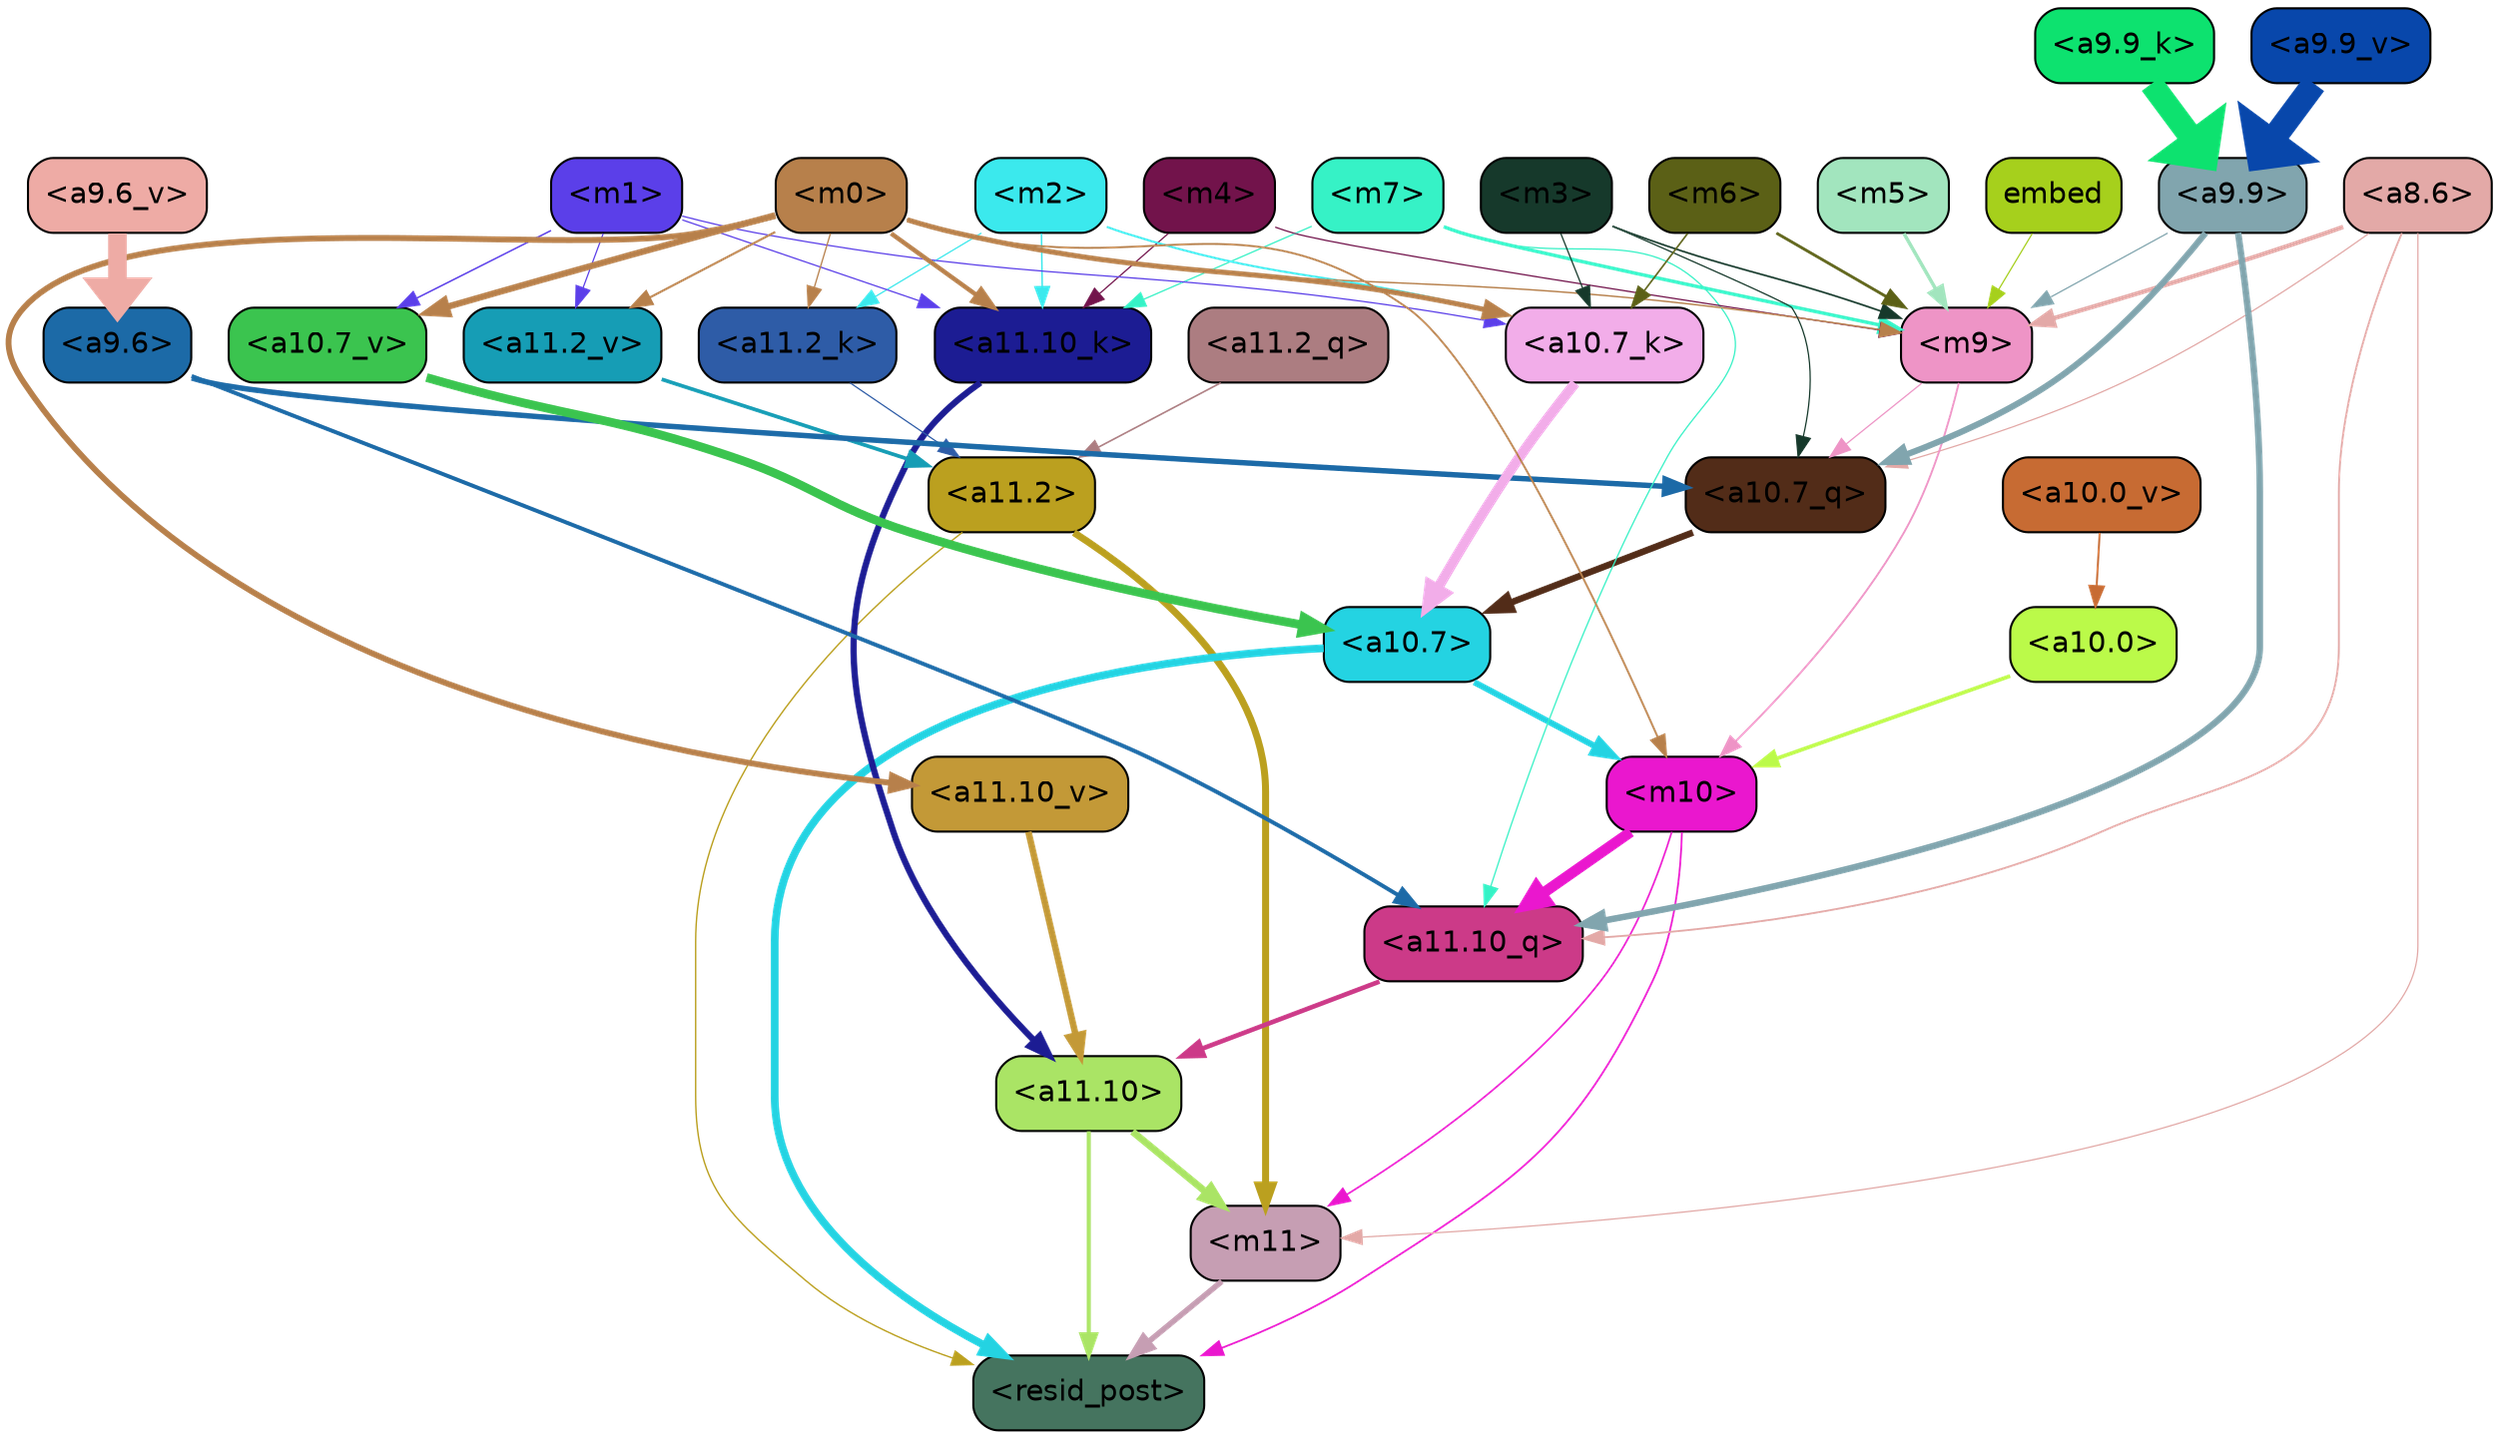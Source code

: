 strict digraph "" {
	graph [bgcolor=transparent,
		layout=dot,
		overlap=false,
		splines=true
	];
	"<m11>"	[color=black,
		fillcolor="#c69eb3",
		fontname=Helvetica,
		shape=box,
		style="filled, rounded"];
	"<resid_post>"	[color=black,
		fillcolor="#45745f",
		fontname=Helvetica,
		shape=box,
		style="filled, rounded"];
	"<m11>" -> "<resid_post>"	[color="#c69eb3",
		penwidth=2.702841281890869];
	"<a11.10>"	[color=black,
		fillcolor="#aae465",
		fontname=Helvetica,
		shape=box,
		style="filled, rounded"];
	"<a11.10>" -> "<m11>"	[color="#aae465",
		penwidth=3.3565988540649414];
	"<a11.10>" -> "<resid_post>"	[color="#aae465",
		penwidth=1.9347846508026123];
	"<a11.2>"	[color=black,
		fillcolor="#bba01f",
		fontname=Helvetica,
		shape=box,
		style="filled, rounded"];
	"<a11.2>" -> "<m11>"	[color="#bba01f",
		penwidth=3.357710838317871];
	"<a11.2>" -> "<resid_post>"	[color="#bba01f",
		penwidth=0.6756799221038818];
	"<m10>"	[color=black,
		fillcolor="#ea17ce",
		fontname=Helvetica,
		shape=box,
		style="filled, rounded"];
	"<m10>" -> "<m11>"	[color="#ea17ce",
		penwidth=0.7995781898498535];
	"<m10>" -> "<resid_post>"	[color="#ea17ce",
		penwidth=0.84842848777771];
	"<a11.10_q>"	[color=black,
		fillcolor="#cc3a88",
		fontname=Helvetica,
		shape=box,
		style="filled, rounded"];
	"<m10>" -> "<a11.10_q>"	[color="#ea17ce",
		penwidth=5.131217956542969];
	"<a10.7>"	[color=black,
		fillcolor="#24d3e2",
		fontname=Helvetica,
		shape=box,
		style="filled, rounded"];
	"<a10.7>" -> "<resid_post>"	[color="#24d3e2",
		penwidth=3.701959013938904];
	"<a10.7>" -> "<m10>"	[color="#24d3e2",
		penwidth=2.9233598709106445];
	"<a8.6>"	[color=black,
		fillcolor="#e3a9a7",
		fontname=Helvetica,
		shape=box,
		style="filled, rounded"];
	"<a8.6>" -> "<m11>"	[color="#e3a9a7",
		penwidth=0.6];
	"<a8.6>" -> "<a11.10_q>"	[color="#e3a9a7",
		penwidth=0.8920164108276367];
	"<m9>"	[color=black,
		fillcolor="#ee94c6",
		fontname=Helvetica,
		shape=box,
		style="filled, rounded"];
	"<a8.6>" -> "<m9>"	[color="#e3a9a7",
		penwidth=2.0895538330078125];
	"<a10.7_q>"	[color=black,
		fillcolor="#522c18",
		fontname=Helvetica,
		shape=box,
		style="filled, rounded"];
	"<a8.6>" -> "<a10.7_q>"	[color="#e3a9a7",
		penwidth=0.6];
	"<a11.10_q>" -> "<a11.10>"	[color="#cc3a88",
		penwidth=2.230653762817383];
	"<a11.2_q>"	[color=black,
		fillcolor="#ac7d81",
		fontname=Helvetica,
		shape=box,
		style="filled, rounded"];
	"<a11.2_q>" -> "<a11.2>"	[color="#ac7d81",
		penwidth=0.7805061340332031];
	"<a11.10_k>"	[color=black,
		fillcolor="#1c1c93",
		fontname=Helvetica,
		shape=box,
		style="filled, rounded"];
	"<a11.10_k>" -> "<a11.10>"	[color="#1c1c93",
		penwidth=3.010073661804199];
	"<a11.2_k>"	[color=black,
		fillcolor="#2e5ca7",
		fontname=Helvetica,
		shape=box,
		style="filled, rounded"];
	"<a11.2_k>" -> "<a11.2>"	[color="#2e5ca7",
		penwidth=0.6];
	"<a11.10_v>"	[color=black,
		fillcolor="#c39937",
		fontname=Helvetica,
		shape=box,
		style="filled, rounded"];
	"<a11.10_v>" -> "<a11.10>"	[color="#c39937",
		penwidth=3.0961761474609375];
	"<a11.2_v>"	[color=black,
		fillcolor="#169db5",
		fontname=Helvetica,
		shape=box,
		style="filled, rounded"];
	"<a11.2_v>" -> "<a11.2>"	[color="#169db5",
		penwidth=1.7951231002807617];
	"<a9.9>"	[color=black,
		fillcolor="#81a5ae",
		fontname=Helvetica,
		shape=box,
		style="filled, rounded"];
	"<a9.9>" -> "<a11.10_q>"	[color="#81a5ae",
		penwidth=3.086172103881836];
	"<a9.9>" -> "<m9>"	[color="#81a5ae",
		penwidth=0.6];
	"<a9.9>" -> "<a10.7_q>"	[color="#81a5ae",
		penwidth=2.9829912185668945];
	"<a9.6>"	[color=black,
		fillcolor="#1c6aa7",
		fontname=Helvetica,
		shape=box,
		style="filled, rounded"];
	"<a9.6>" -> "<a11.10_q>"	[color="#1c6aa7",
		penwidth=1.9188203811645508];
	"<a9.6>" -> "<a10.7_q>"	[color="#1c6aa7",
		penwidth=2.6223926544189453];
	"<m7>"	[color=black,
		fillcolor="#36f2c6",
		fontname=Helvetica,
		shape=box,
		style="filled, rounded"];
	"<m7>" -> "<a11.10_q>"	[color="#36f2c6",
		penwidth=0.6];
	"<m7>" -> "<a11.10_k>"	[color="#36f2c6",
		penwidth=0.6];
	"<m7>" -> "<m9>"	[color="#36f2c6",
		penwidth=1.602376937866211];
	"<m4>"	[color=black,
		fillcolor="#72134b",
		fontname=Helvetica,
		shape=box,
		style="filled, rounded"];
	"<m4>" -> "<a11.10_k>"	[color="#72134b",
		penwidth=0.6];
	"<m4>" -> "<m9>"	[color="#72134b",
		penwidth=0.6];
	"<m2>"	[color=black,
		fillcolor="#3be9ed",
		fontname=Helvetica,
		shape=box,
		style="filled, rounded"];
	"<m2>" -> "<a11.10_k>"	[color="#3be9ed",
		penwidth=0.7053709030151367];
	"<m2>" -> "<a11.2_k>"	[color="#3be9ed",
		penwidth=0.6];
	"<a10.7_k>"	[color=black,
		fillcolor="#f2ade9",
		fontname=Helvetica,
		shape=box,
		style="filled, rounded"];
	"<m2>" -> "<a10.7_k>"	[color="#3be9ed",
		penwidth=0.9458351135253906];
	"<m1>"	[color=black,
		fillcolor="#5b3fe9",
		fontname=Helvetica,
		shape=box,
		style="filled, rounded"];
	"<m1>" -> "<a11.10_k>"	[color="#5b3fe9",
		penwidth=0.6];
	"<m1>" -> "<a11.2_v>"	[color="#5b3fe9",
		penwidth=0.6];
	"<m1>" -> "<a10.7_k>"	[color="#5b3fe9",
		penwidth=0.6];
	"<a10.7_v>"	[color=black,
		fillcolor="#3bc44f",
		fontname=Helvetica,
		shape=box,
		style="filled, rounded"];
	"<m1>" -> "<a10.7_v>"	[color="#5b3fe9",
		penwidth=0.7276821136474609];
	"<m0>"	[color=black,
		fillcolor="#b7804b",
		fontname=Helvetica,
		shape=box,
		style="filled, rounded"];
	"<m0>" -> "<m10>"	[color="#b7804b",
		penwidth=0.9029474258422852];
	"<m0>" -> "<a11.10_k>"	[color="#b7804b",
		penwidth=2.144052505493164];
	"<m0>" -> "<a11.2_k>"	[color="#b7804b",
		penwidth=0.6134786605834961];
	"<m0>" -> "<a11.10_v>"	[color="#b7804b",
		penwidth=2.813839912414551];
	"<m0>" -> "<a11.2_v>"	[color="#b7804b",
		penwidth=0.9900531768798828];
	"<m0>" -> "<m9>"	[color="#b7804b",
		penwidth=0.6837482452392578];
	"<m0>" -> "<a10.7_k>"	[color="#b7804b",
		penwidth=2.4311294555664062];
	"<m0>" -> "<a10.7_v>"	[color="#b7804b",
		penwidth=3.061185836791992];
	"<a10.0>"	[color=black,
		fillcolor="#bbfa49",
		fontname=Helvetica,
		shape=box,
		style="filled, rounded"];
	"<a10.0>" -> "<m10>"	[color="#bbfa49",
		penwidth=1.7953290939331055];
	"<m9>" -> "<m10>"	[color="#ee94c6",
		penwidth=0.8976783752441406];
	"<m9>" -> "<a10.7_q>"	[color="#ee94c6",
		penwidth=0.6];
	"<a10.7_q>" -> "<a10.7>"	[color="#522c18",
		penwidth=3.1667375564575195];
	"<a10.7_k>" -> "<a10.7>"	[color="#f2ade9",
		penwidth=4.86921501159668];
	"<a10.7_v>" -> "<a10.7>"	[color="#3bc44f",
		penwidth=4.189113616943359];
	"<a10.0_v>"	[color=black,
		fillcolor="#c76b33",
		fontname=Helvetica,
		shape=box,
		style="filled, rounded"];
	"<a10.0_v>" -> "<a10.0>"	[color="#c76b33",
		penwidth=0.9297943115234375];
	"<m3>"	[color=black,
		fillcolor="#16392b",
		fontname=Helvetica,
		shape=box,
		style="filled, rounded"];
	"<m3>" -> "<m9>"	[color="#16392b",
		penwidth=0.8340511322021484];
	"<m3>" -> "<a10.7_q>"	[color="#16392b",
		penwidth=0.6];
	"<m3>" -> "<a10.7_k>"	[color="#16392b",
		penwidth=0.6];
	"<m6>"	[color=black,
		fillcolor="#5b6016",
		fontname=Helvetica,
		shape=box,
		style="filled, rounded"];
	"<m6>" -> "<m9>"	[color="#5b6016",
		penwidth=1.3627052307128906];
	"<m6>" -> "<a10.7_k>"	[color="#5b6016",
		penwidth=0.7860317230224609];
	"<m5>"	[color=black,
		fillcolor="#a2e5be",
		fontname=Helvetica,
		shape=box,
		style="filled, rounded"];
	"<m5>" -> "<m9>"	[color="#a2e5be",
		penwidth=1.681243896484375];
	embed	[color=black,
		fillcolor="#a6d01c",
		fontname=Helvetica,
		shape=box,
		style="filled, rounded"];
	embed -> "<m9>"	[color="#a6d01c",
		penwidth=0.6];
	"<a9.9_k>"	[color=black,
		fillcolor="#0de26f",
		fontname=Helvetica,
		shape=box,
		style="filled, rounded"];
	"<a9.9_k>" -> "<a9.9>"	[color="#0de26f",
		penwidth=11.399191856384277];
	"<a9.9_v>"	[color=black,
		fillcolor="#0847ab",
		fontname=Helvetica,
		shape=box,
		style="filled, rounded"];
	"<a9.9_v>" -> "<a9.9>"	[color="#0847ab",
		penwidth=11.790493965148926];
	"<a9.6_v>"	[color=black,
		fillcolor="#eeaba5",
		fontname=Helvetica,
		shape=box,
		style="filled, rounded"];
	"<a9.6_v>" -> "<a9.6>"	[color="#eeaba5",
		penwidth=8.907938003540039];
}
